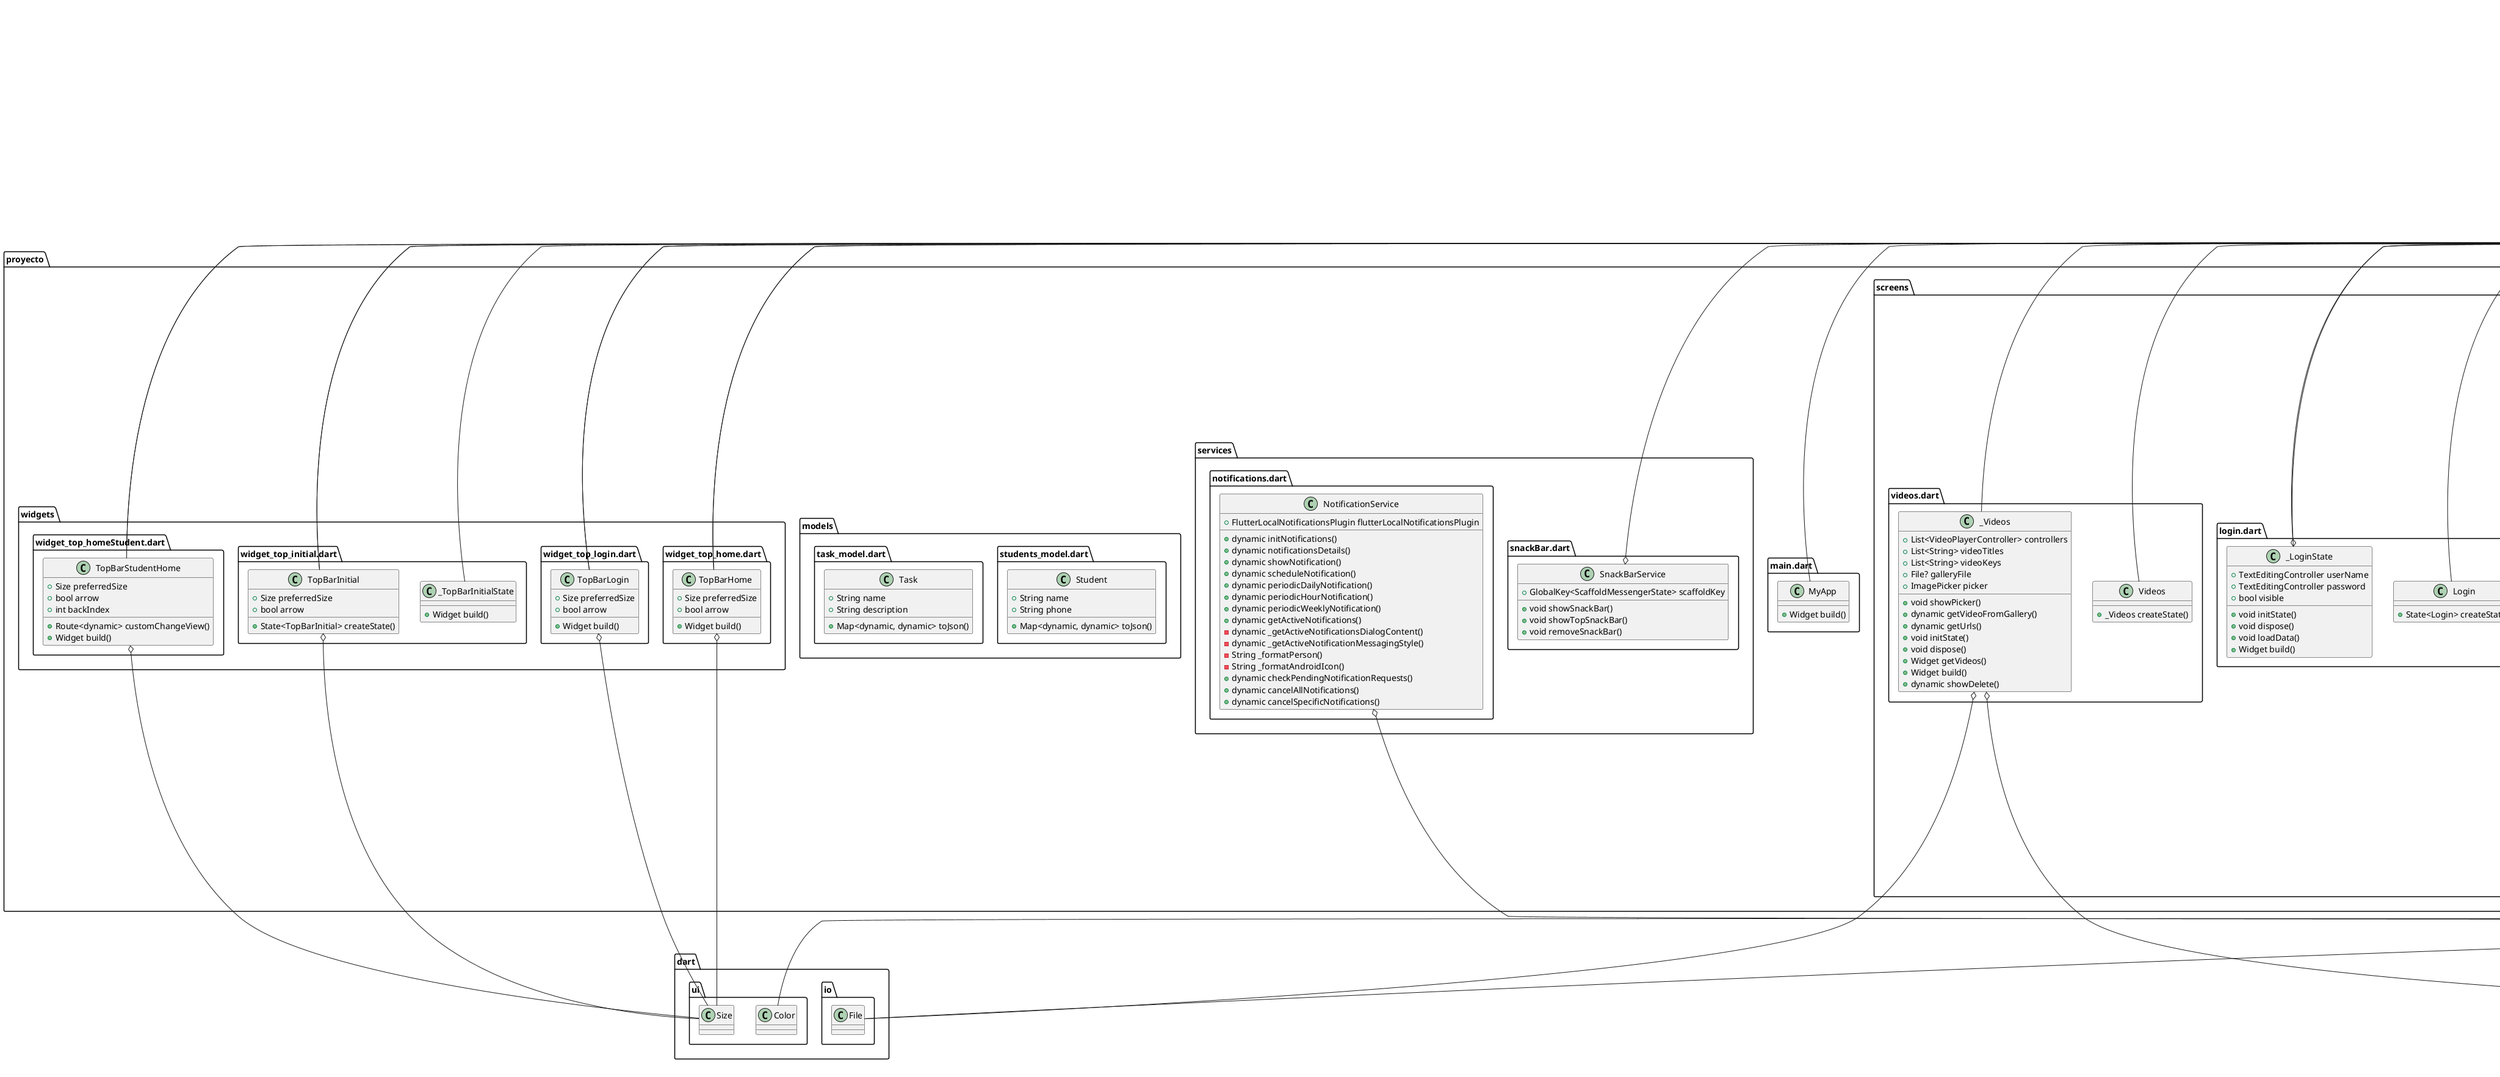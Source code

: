 @startuml OKDiario
set namespaceSeparator ::

class "proyecto::main.dart::MyApp" {
  +Widget build()
}

"flutter::src::widgets::framework.dart::StatelessWidget" <|-- "proyecto::main.dart::MyApp"

class "proyecto::screens::register.dart::Register" {
  +State<Register> createState()
}

"flutter::src::widgets::framework.dart::StatefulWidget" <|-- "proyecto::screens::register.dart::Register"

class "proyecto::screens::register.dart::_LoginState" {
  +TextEditingController userName
  +TextEditingController userSecondName
  +TextEditingController password
  +TextEditingController repeatPassword
  +TextEditingController email
  +bool visible
  +bool visible2
  +bool emailOK
  +bool passwordOK
  +void dispose()
  +Widget build()
}

"proyecto::screens::register.dart::_LoginState" o-- "flutter::src::widgets::editable_text.dart::TextEditingController"
"flutter::src::widgets::framework.dart::State" <|-- "proyecto::screens::register.dart::_LoginState"

class "proyecto::screens::main_screen.dart::MainScreen" {
  +Widget build()
}

"flutter::src::widgets::framework.dart::StatelessWidget" <|-- "proyecto::screens::main_screen.dart::MainScreen"

class "proyecto::screens::task_editor.dart::TaskEditor" {
  +TaskEditorState createState()
}

"flutter::src::widgets::framework.dart::StatefulWidget" <|-- "proyecto::screens::task_editor.dart::TaskEditor"

class "proyecto::screens::task_editor.dart::TaskEditorState" {
  -Widget _getTaskEditor()
  +Widget build()
}

"flutter::src::widgets::framework.dart::State" <|-- "proyecto::screens::task_editor.dart::TaskEditorState"

class "proyecto::screens::provider.dart::UserProvider" {
  {static} -UserProvider _instance
  -String _userKey
  +String userKey
  +void setUserKey()
}

"proyecto::screens::provider.dart::UserProvider" o-- "proyecto::screens::provider.dart::UserProvider"
"flutter::src::foundation::change_notifier.dart::ChangeNotifier" <|-- "proyecto::screens::provider.dart::UserProvider"

class "proyecto::screens::video_saver.dart::VideoSaver" {
  +State<VideoSaver> createState()
}

"flutter::src::widgets::framework.dart::StatefulWidget" <|-- "proyecto::screens::video_saver.dart::VideoSaver"

class "proyecto::screens::video_saver.dart::_VideoSaverState" {
  +TextEditingController url
  +TextEditingController title
  +File? galleryFile
  +ImagePicker picker
  +bool chargeVideo
  -VideoPlayerController _controller
  +void dispose()
  +dynamic getVideoIndex()
  +Widget build()
}

"proyecto::screens::video_saver.dart::_VideoSaverState" o-- "flutter::src::widgets::editable_text.dart::TextEditingController"
"proyecto::screens::video_saver.dart::_VideoSaverState" o-- "dart::io::File"
"proyecto::screens::video_saver.dart::_VideoSaverState" o-- "image_picker::image_picker.dart::ImagePicker"
"proyecto::screens::video_saver.dart::_VideoSaverState" o-- "video_player::video_player.dart::VideoPlayerController"
"flutter::src::widgets::framework.dart::State" <|-- "proyecto::screens::video_saver.dart::_VideoSaverState"

class "proyecto::screens::calendar.dart::LoadDataFromFireBase" {
  +Widget build()
}

"flutter::src::widgets::framework.dart::StatelessWidget" <|-- "proyecto::screens::calendar.dart::LoadDataFromFireBase"

class "proyecto::screens::calendar.dart::LoadDataFromFireStore" {
  +String? userKey
  +LoadDataFromFireStoreState createState()
}

"flutter::src::widgets::framework.dart::StatefulWidget" <|-- "proyecto::screens::calendar.dart::LoadDataFromFireStore"

class "proyecto::screens::calendar.dart::LoadDataFromFireStoreState" {
  -CalendarController? _controller
  -List<String>? _eventNameCollection
  +DataSnapshot? querySnapshot
  +dynamic data
  +String? dayText
  +String? nextDayText
  +void initState()
  +dynamic loadData()
  +Widget appBar()
  +Widget addButton()
  +Widget build()
  -Widget _showCalendar()
  +void onCalendarTapped()
  -void _initializeEventColor()
  +List<Meeting> getMeetingDetails()
}

"proyecto::screens::calendar.dart::LoadDataFromFireStoreState" o-- "syncfusion_flutter_calendar::src::calendar::common::calendar_controller.dart::CalendarController"
"proyecto::screens::calendar.dart::LoadDataFromFireStoreState" o-- "firebase_database::firebase_database.dart::DataSnapshot"
"flutter::src::widgets::framework.dart::State" <|-- "proyecto::screens::calendar.dart::LoadDataFromFireStoreState"

class "proyecto::screens::calendar.dart::MeetingDataSource" {
  +DateTime getStartTime()
  +DateTime getEndTime()
  +bool isAllDay()
  +String getSubject()
  +Color getColor()
  +List<Object> getResourceIds()
  +String getNotes()
  +String getRecurrenceRule()
}

"syncfusion_flutter_calendar::src::calendar::appointment_engine::calendar_datasource.dart::CalendarDataSource" <|-- "proyecto::screens::calendar.dart::MeetingDataSource"

class "proyecto::screens::calendar.dart::DataSource" {
}

"syncfusion_flutter_calendar::src::calendar::appointment_engine::calendar_datasource.dart::CalendarDataSource" <|-- "proyecto::screens::calendar.dart::DataSource"

class "proyecto::screens::calendar.dart::Meeting" {
  +DateTime from
  +DateTime to
  +String eventName
  +Color background
  +bool isAllDay
  +bool notification
  +String startTimeZone
  +String endTimeZone
  +String description
  +String key
  +String recurrenceRule
}

"proyecto::screens::calendar.dart::Meeting" o-- "dart::ui::Color"
"syncfusion_flutter_calendar::src::calendar::appointment_engine::appointment.dart::Appointment" <|-- "proyecto::screens::calendar.dart::Meeting"

class "proyecto::screens::calendar.dart::AppointmentEditor" {
  +AppointmentEditorState createState()
}

"flutter::src::widgets::framework.dart::StatefulWidget" <|-- "proyecto::screens::calendar.dart::AppointmentEditor"

class "proyecto::screens::calendar.dart::AppointmentEditorState" {
  +String? key
  +String getByday()
  +int getDiff()
  +int generateUniqueId()
  -Widget _getAppointmentEditor()
  +Widget build()
  +String getTitle()
}

"flutter::src::widgets::framework.dart::State" <|-- "proyecto::screens::calendar.dart::AppointmentEditorState"

class "proyecto::screens::calendar.dart::_TimeZonePicker" {
  +State<StatefulWidget> createState()
}

"flutter::src::widgets::framework.dart::StatefulWidget" <|-- "proyecto::screens::calendar.dart::_TimeZonePicker"

class "proyecto::screens::calendar.dart::_TimeZonePickerState" {
  +Widget build()
}

"flutter::src::widgets::framework.dart::State" <|-- "proyecto::screens::calendar.dart::_TimeZonePickerState"

class "proyecto::screens::calendar.dart::_ColorPicker" {
  +State<StatefulWidget> createState()
}

"flutter::src::widgets::framework.dart::StatefulWidget" <|-- "proyecto::screens::calendar.dart::_ColorPicker"

class "proyecto::screens::calendar.dart::_ColorPickerState" {
  +Widget build()
}

"flutter::src::widgets::framework.dart::State" <|-- "proyecto::screens::calendar.dart::_ColorPickerState"

class "proyecto::screens::calendar.dart::_DayPicker" {
  +State<StatefulWidget> createState()
}

"flutter::src::widgets::framework.dart::StatefulWidget" <|-- "proyecto::screens::calendar.dart::_DayPicker"

class "proyecto::screens::calendar.dart::_DayPickerState" {
  -List<bool> _selectedDays
  +void initState()
  +void initializeDays()
  +String getByday()
  +String getDayName()
  +Widget build()
}

"flutter::src::widgets::framework.dart::State" <|-- "proyecto::screens::calendar.dart::_DayPickerState"

class "proyecto::screens::home_estudent.dart::StudentView" {
  +int page
  +_StudentView createState()
}

"flutter::src::widgets::framework.dart::StatefulWidget" <|-- "proyecto::screens::home_estudent.dart::StudentView"

class "proyecto::screens::home_estudent.dart::_StudentView" {
  +int currentPageIndex
  +List<Color> colorList
  -PageController? _pageController
  -List<Widget Function()> _widgetOptions
  +int dailyPoints
  +int totalPoints
  +int globalPoints
  +int numQuestions
  +bool completed
  +int aux
  +int racha
  +List<Map<dynamic, dynamic>> todayAchivements
  +void initState()
  +void dispose()
  -void _onItemTapped()
  +void updateDependencies()
  +void getToken()
  +int getWeekNumber()
  +dynamic getPuntos()
  +dynamic getPuntosTotales()
  +dynamic getGlobalPuntuation()
  +dynamic initializeParameters()
  +dynamic getAnswers()
  +Widget testTendencie()
  +int checkQuestion()
  +dynamic updateGlobalPoints()
  +dynamic updatePuntosTotales()
  +dynamic updatePuntos()
  +dynamic checkCompleteQuestion()
  +dynamic updateRachaPoints()
  +dynamic getNumQuestions()
  +dynamic getRacha()
  +dynamic getMaxRacha()
  +dynamic getAvatar()
  +dynamic getLogros()
  +dynamic updateLogros()
  +dynamic checkCompleteLogros()
  +dynamic getPointsChart()
  +Widget homePage()
  +Widget ranking()
  +Widget profile()
  +Widget progress()
  +Widget build()
  +dynamic listQuestions()
}

"proyecto::screens::home_estudent.dart::_StudentView" o-- "flutter::src::widgets::page_view.dart::PageController"
"flutter::src::widgets::framework.dart::State" <|-- "proyecto::screens::home_estudent.dart::_StudentView"

class "proyecto::screens::app_lifecycle.dart::LifeCycleHandler" {
  +dynamic Function() resumenCallBack
  +dynamic didChangeAppLifecycleState()
}

"proyecto::screens::app_lifecycle.dart::LifeCycleHandler" o-- "flutter::src::foundation::basic_types.dart::dynamic Function()"
"flutter::src::widgets::binding.dart::WidgetsBindingObserver" <|-- "proyecto::screens::app_lifecycle.dart::LifeCycleHandler"

class "proyecto::screens::home_teacher.dart::TeacherView" {
  +State<TeacherView> createState()
}

"flutter::src::widgets::framework.dart::StatefulWidget" <|-- "proyecto::screens::home_teacher.dart::TeacherView"

class "proyecto::screens::home_teacher.dart::_TeacherViewState" {
  +Widget teacherView()
  +Widget build()
}

"flutter::src::widgets::framework.dart::State" <|-- "proyecto::screens::home_teacher.dart::_TeacherViewState"

class "proyecto::screens::notification_provider.dart::NotificationProvider" {
  {static} -NotificationProvider _instance
  +void setNewNotification()
  +void initNotifications()
}

"proyecto::screens::notification_provider.dart::NotificationProvider" o-- "proyecto::screens::notification_provider.dart::NotificationProvider"
"flutter::src::foundation::change_notifier.dart::ChangeNotifier" <|-- "proyecto::screens::notification_provider.dart::NotificationProvider"

class "proyecto::screens::task.dart::LoadTasks" {
  +Widget build()
}

"flutter::src::widgets::framework.dart::StatelessWidget" <|-- "proyecto::screens::task.dart::LoadTasks"

class "proyecto::screens::task.dart::LoadTasksData" {
  +String? userKey
  +LoadTasksDataFromFireBase createState()
}

"flutter::src::widgets::framework.dart::StatefulWidget" <|-- "proyecto::screens::task.dart::LoadTasksData"

class "proyecto::screens::task.dart::LoadTasksDataFromFireBase" {
  +DataSnapshot? querySnapshot
  +dynamic data
  +String? dayText
  +void initState()
  +dynamic compareDates()
  +Widget build()
  +Widget listItem()
}

"proyecto::screens::task.dart::LoadTasksDataFromFireBase" o-- "firebase_database::firebase_database.dart::DataSnapshot"
"flutter::src::widgets::framework.dart::State" <|-- "proyecto::screens::task.dart::LoadTasksDataFromFireBase"

class "proyecto::screens::questions.dart::Questions" {
  +_Questions createState()
}

"flutter::src::widgets::framework.dart::StatefulWidget" <|-- "proyecto::screens::questions.dart::Questions"

class "proyecto::screens::questions.dart::_Questions" {
  +int cont
  +TextEditingController respuesta
  +List<String?> isChecked
  +List<bool?> imageIsMarked
  +int? currentIndex
  -PageController? _pageController
  +List<int?> selectedImages
  +void initState()
  +void dispose()
  +dynamic getNumAnswers()
  +int getWeekNumber()
  +dynamic getImageName()
  +dynamic updatePuntosTotales()
  +dynamic updatePuntos()
  +dynamic updateGlobalPoints()
  +dynamic saveAnswer()
  +dynamic listQuestions()
  +Widget writeField()
  +Widget completeButton()
  +Widget testQuestion()
  +Widget circleQuestion()
  +Widget writeQuestion()
  +Widget build()
  +dynamic showRightDialog()
}

"proyecto::screens::questions.dart::_Questions" o-- "flutter::src::widgets::editable_text.dart::TextEditingController"
"proyecto::screens::questions.dart::_Questions" o-- "flutter::src::widgets::page_view.dart::PageController"
"flutter::src::widgets::framework.dart::State" <|-- "proyecto::screens::questions.dart::_Questions"

class "proyecto::screens::home_selection.dart::HomeSelection" {
  +State<HomeSelection> createState()
}

"flutter::src::widgets::framework.dart::StatefulWidget" <|-- "proyecto::screens::home_selection.dart::HomeSelection"

class "proyecto::screens::home_selection.dart::_HomeSelectionState" {
  +String? userType
  +dynamic handleBackgroundMessage()
  +void initState()
  -void _refreshContent()
  +dynamic checkHour()
  +dynamic getUserType()
  +Widget build()
}

"flutter::src::widgets::framework.dart::State" <|-- "proyecto::screens::home_selection.dart::_HomeSelectionState"

class "proyecto::screens::login.dart::Login" {
  +State<Login> createState()
}

"flutter::src::widgets::framework.dart::StatefulWidget" <|-- "proyecto::screens::login.dart::Login"

class "proyecto::screens::login.dart::_LoginState" {
  +TextEditingController userName
  +TextEditingController password
  +bool visible
  +void initState()
  +void dispose()
  +void loadData()
  +Widget build()
}

"proyecto::screens::login.dart::_LoginState" o-- "flutter::src::widgets::editable_text.dart::TextEditingController"
"flutter::src::widgets::framework.dart::State" <|-- "proyecto::screens::login.dart::_LoginState"

class "proyecto::screens::videos.dart::Videos" {
  +_Videos createState()
}

"flutter::src::widgets::framework.dart::StatefulWidget" <|-- "proyecto::screens::videos.dart::Videos"

class "proyecto::screens::videos.dart::_Videos" {
  +List<VideoPlayerController> controllers
  +List<String> videoTitles
  +List<String> videoKeys
  +File? galleryFile
  +ImagePicker picker
  +void showPicker()
  +dynamic getVideoFromGallery()
  +dynamic getUrls()
  +void initState()
  +void dispose()
  +Widget getVideos()
  +Widget build()
  +dynamic showDelete()
}

"proyecto::screens::videos.dart::_Videos" o-- "dart::io::File"
"proyecto::screens::videos.dart::_Videos" o-- "image_picker::image_picker.dart::ImagePicker"
"flutter::src::widgets::framework.dart::State" <|-- "proyecto::screens::videos.dart::_Videos"

class "proyecto::screens::avatar.dart::Avatar" {
  +int avatarSelected
  +_Avatar createState()
}

"flutter::src::widgets::framework.dart::StatefulWidget" <|-- "proyecto::screens::avatar.dart::Avatar"

class "proyecto::screens::avatar.dart::_Avatar" {
  +int totalPoints
  +List<bool> seleccionado
  +int? currentSelected
  +void initState()
  +dynamic getUnlockAvatars()
  +dynamic updatePuntosTotales()
  +dynamic getPuntosTotales()
  +dynamic showBuyConfirmation()
  +dynamic showNotPoints()
  +Widget getAvatar()
  +Widget build()
}

"flutter::src::widgets::framework.dart::State" <|-- "proyecto::screens::avatar.dart::_Avatar"

class "proyecto::screens::google_calendar.dart::GoogleApiService" {
  -GoogleSignIn _googleSignIn
  -GoogleSignInAccount? _currentUser
  +GoogleSignInAccount? currentUser
  +dynamic initializeGoogleSignIn()
  +dynamic getGoogleEventsData()
}

"proyecto::screens::google_calendar.dart::GoogleApiService" o-- "google_sign_in::google_sign_in.dart::GoogleSignIn"
"proyecto::screens::google_calendar.dart::GoogleApiService" o-- "google_sign_in::google_sign_in.dart::GoogleSignInAccount"

class "proyecto::screens::google_calendar.dart::GoogleDataSource" {
  +DateTime getStartTime()
  +bool isAllDay()
  +DateTime getEndTime()
  +String getLocation()
  +String getNotes()
  +String getSubject()
}

"syncfusion_flutter_calendar::src::calendar::appointment_engine::calendar_datasource.dart::CalendarDataSource" <|-- "proyecto::screens::google_calendar.dart::GoogleDataSource"

class "proyecto::screens::google_calendar.dart::GoogleAPIClient" {
  -Map<String, String> _headers
  +dynamic send()
  +dynamic head()
}

"http::src::io_client.dart::IOClient" <|-- "proyecto::screens::google_calendar.dart::GoogleAPIClient"

class "proyecto::services::snackBar.dart::SnackBarService" {
  +GlobalKey<ScaffoldMessengerState> scaffoldKey
  +void showSnackBar()
  +void showTopSnackBar()
  +void removeSnackBar()
}

"proyecto::services::snackBar.dart::SnackBarService" o-- "flutter::src::widgets::framework.dart::GlobalKey<ScaffoldMessengerState>"

class "proyecto::services::notifications.dart::NotificationService" {
  +FlutterLocalNotificationsPlugin flutterLocalNotificationsPlugin
  +dynamic initNotifications()
  +dynamic notificationsDetails()
  +dynamic showNotification()
  +dynamic scheduleNotification()
  +dynamic periodicDailyNotification()
  +dynamic periodicHourNotification()
  +dynamic periodicWeeklyNotification()
  +dynamic getActiveNotifications()
  -dynamic _getActiveNotificationsDialogContent()
  -dynamic _getActiveNotificationMessagingStyle()
  -String _formatPerson()
  -String _formatAndroidIcon()
  +dynamic checkPendingNotificationRequests()
  +dynamic cancelAllNotifications()
  +dynamic cancelSpecificNotifications()
}

"proyecto::services::notifications.dart::NotificationService" o-- "flutter_local_notifications::src::flutter_local_notifications_plugin.dart::FlutterLocalNotificationsPlugin"

class "proyecto::models::students_model.dart::Student" {
  +String name
  +String phone
  +Map<dynamic, dynamic> toJson()
}

class "proyecto::models::task_model.dart::Task" {
  +String name
  +String description
  +Map<dynamic, dynamic> toJson()
}

class "proyecto::widgets::widget_top_home.dart::TopBarHome" {
  +Size preferredSize
  +bool arrow
  +Widget build()
}

"proyecto::widgets::widget_top_home.dart::TopBarHome" o-- "dart::ui::Size"
"flutter::src::widgets::framework.dart::StatelessWidget" <|-- "proyecto::widgets::widget_top_home.dart::TopBarHome"
"flutter::src::widgets::preferred_size.dart::PreferredSizeWidget" <|-- "proyecto::widgets::widget_top_home.dart::TopBarHome"

class "proyecto::widgets::widget_top_login.dart::TopBarLogin" {
  +Size preferredSize
  +bool arrow
  +Widget build()
}

"proyecto::widgets::widget_top_login.dart::TopBarLogin" o-- "dart::ui::Size"
"flutter::src::widgets::framework.dart::StatelessWidget" <|-- "proyecto::widgets::widget_top_login.dart::TopBarLogin"
"flutter::src::widgets::preferred_size.dart::PreferredSizeWidget" <|-- "proyecto::widgets::widget_top_login.dart::TopBarLogin"

class "proyecto::widgets::widget_top_initial.dart::TopBarInitial" {
  +Size preferredSize
  +bool arrow
  +State<TopBarInitial> createState()
}

"proyecto::widgets::widget_top_initial.dart::TopBarInitial" o-- "dart::ui::Size"
"flutter::src::widgets::framework.dart::StatefulWidget" <|-- "proyecto::widgets::widget_top_initial.dart::TopBarInitial"
"flutter::src::widgets::preferred_size.dart::PreferredSizeWidget" <|-- "proyecto::widgets::widget_top_initial.dart::TopBarInitial"

class "proyecto::widgets::widget_top_initial.dart::_TopBarInitialState" {
  +Widget build()
}

"flutter::src::widgets::framework.dart::State" <|-- "proyecto::widgets::widget_top_initial.dart::_TopBarInitialState"

class "proyecto::widgets::widget_top_homeStudent.dart::TopBarStudentHome" {
  +Size preferredSize
  +bool arrow
  +int backIndex
  +Route<dynamic> customChangeView()
  +Widget build()
}

"proyecto::widgets::widget_top_homeStudent.dart::TopBarStudentHome" o-- "dart::ui::Size"
"flutter::src::widgets::framework.dart::StatelessWidget" <|-- "proyecto::widgets::widget_top_homeStudent.dart::TopBarStudentHome"
"flutter::src::widgets::preferred_size.dart::PreferredSizeWidget" <|-- "proyecto::widgets::widget_top_homeStudent.dart::TopBarStudentHome"


@enduml